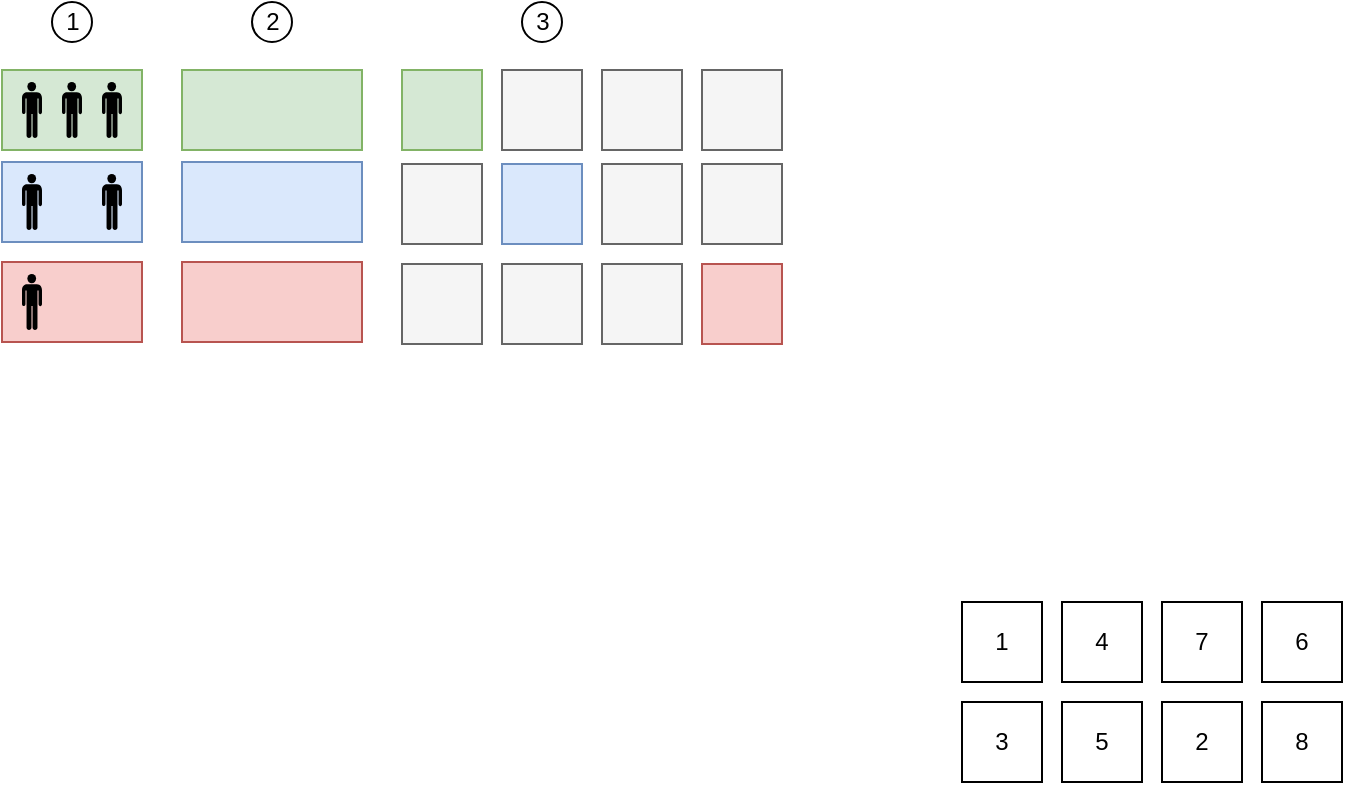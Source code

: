 <mxfile version="14.8.1" type="device"><diagram id="ZJcNbM9AGkn_FSsDlAFO" name="Page-1"><mxGraphModel dx="718" dy="1544" grid="1" gridSize="10" guides="1" tooltips="1" connect="1" arrows="1" fold="1" page="1" pageScale="1" pageWidth="827" pageHeight="1169" math="0" shadow="0"><root><mxCell id="0"/><mxCell id="1" parent="0"/><mxCell id="Y0kjvMbJjn6UDNJgAbNO-30" value="1" style="rounded=0;whiteSpace=wrap;html=1;" parent="1" vertex="1"><mxGeometry x="560" y="260" width="40" height="40" as="geometry"/></mxCell><mxCell id="Y0kjvMbJjn6UDNJgAbNO-31" value="4" style="rounded=0;whiteSpace=wrap;html=1;" parent="1" vertex="1"><mxGeometry x="610" y="260" width="40" height="40" as="geometry"/></mxCell><mxCell id="Y0kjvMbJjn6UDNJgAbNO-32" value="7" style="rounded=0;whiteSpace=wrap;html=1;" parent="1" vertex="1"><mxGeometry x="660" y="260" width="40" height="40" as="geometry"/></mxCell><mxCell id="Y0kjvMbJjn6UDNJgAbNO-33" value="6" style="rounded=0;whiteSpace=wrap;html=1;" parent="1" vertex="1"><mxGeometry x="710" y="260" width="40" height="40" as="geometry"/></mxCell><mxCell id="Y0kjvMbJjn6UDNJgAbNO-34" value="3" style="rounded=0;whiteSpace=wrap;html=1;" parent="1" vertex="1"><mxGeometry x="560" y="310" width="40" height="40" as="geometry"/></mxCell><mxCell id="Y0kjvMbJjn6UDNJgAbNO-35" value="5" style="rounded=0;whiteSpace=wrap;html=1;" parent="1" vertex="1"><mxGeometry x="610" y="310" width="40" height="40" as="geometry"/></mxCell><mxCell id="Y0kjvMbJjn6UDNJgAbNO-36" value="2" style="rounded=0;whiteSpace=wrap;html=1;" parent="1" vertex="1"><mxGeometry x="660" y="310" width="40" height="40" as="geometry"/></mxCell><mxCell id="Y0kjvMbJjn6UDNJgAbNO-37" value="8" style="rounded=0;whiteSpace=wrap;html=1;" parent="1" vertex="1"><mxGeometry x="710" y="310" width="40" height="40" as="geometry"/></mxCell><mxCell id="4bOmKd9N0s0bEEaQFhzr-14" value="" style="whiteSpace=wrap;html=1;fillColor=#d5e8d4;strokeColor=#82b366;" vertex="1" parent="1"><mxGeometry x="80" y="-6" width="70" height="40" as="geometry"/></mxCell><mxCell id="4bOmKd9N0s0bEEaQFhzr-13" value="" style="shape=mxgraph.signs.people.man_1;html=1;pointerEvents=1;fillColor=#000000;strokeColor=none;verticalLabelPosition=bottom;verticalAlign=top;align=center;" vertex="1" parent="1"><mxGeometry x="90" width="10" height="28" as="geometry"/></mxCell><mxCell id="4bOmKd9N0s0bEEaQFhzr-16" value="" style="shape=mxgraph.signs.people.man_1;html=1;pointerEvents=1;fillColor=#000000;strokeColor=none;verticalLabelPosition=bottom;verticalAlign=top;align=center;" vertex="1" parent="1"><mxGeometry x="110" width="10" height="28" as="geometry"/></mxCell><mxCell id="4bOmKd9N0s0bEEaQFhzr-17" value="" style="shape=mxgraph.signs.people.man_1;html=1;pointerEvents=1;fillColor=#000000;strokeColor=none;verticalLabelPosition=bottom;verticalAlign=top;align=center;" vertex="1" parent="1"><mxGeometry x="130" width="10" height="28" as="geometry"/></mxCell><mxCell id="4bOmKd9N0s0bEEaQFhzr-18" value="" style="whiteSpace=wrap;html=1;fillColor=#dae8fc;strokeColor=#6c8ebf;" vertex="1" parent="1"><mxGeometry x="80" y="40" width="70" height="40" as="geometry"/></mxCell><mxCell id="4bOmKd9N0s0bEEaQFhzr-19" value="" style="shape=mxgraph.signs.people.man_1;html=1;pointerEvents=1;fillColor=#000000;strokeColor=none;verticalLabelPosition=bottom;verticalAlign=top;align=center;" vertex="1" parent="1"><mxGeometry x="90" y="46" width="10" height="28" as="geometry"/></mxCell><mxCell id="4bOmKd9N0s0bEEaQFhzr-21" value="" style="shape=mxgraph.signs.people.man_1;html=1;pointerEvents=1;fillColor=#000000;strokeColor=none;verticalLabelPosition=bottom;verticalAlign=top;align=center;" vertex="1" parent="1"><mxGeometry x="130" y="46" width="10" height="28" as="geometry"/></mxCell><mxCell id="4bOmKd9N0s0bEEaQFhzr-22" value="" style="whiteSpace=wrap;html=1;fillColor=#f8cecc;strokeColor=#b85450;" vertex="1" parent="1"><mxGeometry x="80" y="90" width="70" height="40" as="geometry"/></mxCell><mxCell id="4bOmKd9N0s0bEEaQFhzr-23" value="" style="shape=mxgraph.signs.people.man_1;html=1;pointerEvents=1;fillColor=#000000;strokeColor=none;verticalLabelPosition=bottom;verticalAlign=top;align=center;" vertex="1" parent="1"><mxGeometry x="90" y="96" width="10" height="28" as="geometry"/></mxCell><mxCell id="4bOmKd9N0s0bEEaQFhzr-27" value="" style="whiteSpace=wrap;html=1;fillColor=#d5e8d4;strokeColor=#82b366;" vertex="1" parent="1"><mxGeometry x="170" y="-6" width="90" height="40" as="geometry"/></mxCell><mxCell id="4bOmKd9N0s0bEEaQFhzr-4" value="" style="shape=image;html=1;verticalAlign=top;verticalLabelPosition=bottom;labelBackgroundColor=#ffffff;imageAspect=0;aspect=fixed;image=https://cdn2.iconfinder.com/data/icons/essential-web-4/50/content-form-contract-article-paper-128.png" vertex="1" parent="1"><mxGeometry x="170" width="30" height="30" as="geometry"/></mxCell><mxCell id="4bOmKd9N0s0bEEaQFhzr-28" value="" style="shape=image;html=1;verticalAlign=top;verticalLabelPosition=bottom;labelBackgroundColor=#ffffff;imageAspect=0;aspect=fixed;image=https://cdn2.iconfinder.com/data/icons/essential-web-4/50/content-form-contract-article-paper-128.png" vertex="1" parent="1"><mxGeometry x="200" width="30" height="30" as="geometry"/></mxCell><mxCell id="4bOmKd9N0s0bEEaQFhzr-29" value="" style="shape=image;html=1;verticalAlign=top;verticalLabelPosition=bottom;labelBackgroundColor=#ffffff;imageAspect=0;aspect=fixed;image=https://cdn2.iconfinder.com/data/icons/essential-web-4/50/content-form-contract-article-paper-128.png" vertex="1" parent="1"><mxGeometry x="230" width="30" height="30" as="geometry"/></mxCell><mxCell id="4bOmKd9N0s0bEEaQFhzr-30" value="" style="whiteSpace=wrap;html=1;fillColor=#dae8fc;strokeColor=#6c8ebf;" vertex="1" parent="1"><mxGeometry x="170" y="40" width="90" height="40" as="geometry"/></mxCell><mxCell id="4bOmKd9N0s0bEEaQFhzr-31" value="" style="shape=image;html=1;verticalAlign=top;verticalLabelPosition=bottom;labelBackgroundColor=#ffffff;imageAspect=0;aspect=fixed;image=https://cdn2.iconfinder.com/data/icons/essential-web-4/50/content-form-contract-article-paper-128.png" vertex="1" parent="1"><mxGeometry x="170" y="46" width="30" height="30" as="geometry"/></mxCell><mxCell id="4bOmKd9N0s0bEEaQFhzr-32" value="" style="shape=image;html=1;verticalAlign=top;verticalLabelPosition=bottom;labelBackgroundColor=#ffffff;imageAspect=0;aspect=fixed;image=https://cdn2.iconfinder.com/data/icons/essential-web-4/50/content-form-contract-article-paper-128.png" vertex="1" parent="1"><mxGeometry x="200" y="46" width="30" height="30" as="geometry"/></mxCell><mxCell id="4bOmKd9N0s0bEEaQFhzr-33" value="" style="shape=image;html=1;verticalAlign=top;verticalLabelPosition=bottom;labelBackgroundColor=#ffffff;imageAspect=0;aspect=fixed;image=https://cdn2.iconfinder.com/data/icons/essential-web-4/50/content-form-contract-article-paper-128.png" vertex="1" parent="1"><mxGeometry x="230" y="46" width="30" height="30" as="geometry"/></mxCell><mxCell id="4bOmKd9N0s0bEEaQFhzr-34" value="" style="whiteSpace=wrap;html=1;fillColor=#f8cecc;strokeColor=#b85450;" vertex="1" parent="1"><mxGeometry x="170" y="90" width="90" height="40" as="geometry"/></mxCell><mxCell id="4bOmKd9N0s0bEEaQFhzr-35" value="" style="shape=image;html=1;verticalAlign=top;verticalLabelPosition=bottom;labelBackgroundColor=#ffffff;imageAspect=0;aspect=fixed;image=https://cdn2.iconfinder.com/data/icons/essential-web-4/50/content-form-contract-article-paper-128.png" vertex="1" parent="1"><mxGeometry x="170" y="96" width="30" height="30" as="geometry"/></mxCell><mxCell id="4bOmKd9N0s0bEEaQFhzr-36" value="" style="shape=image;html=1;verticalAlign=top;verticalLabelPosition=bottom;labelBackgroundColor=#ffffff;imageAspect=0;aspect=fixed;image=https://cdn2.iconfinder.com/data/icons/essential-web-4/50/content-form-contract-article-paper-128.png" vertex="1" parent="1"><mxGeometry x="200" y="96" width="30" height="30" as="geometry"/></mxCell><mxCell id="4bOmKd9N0s0bEEaQFhzr-37" value="" style="shape=image;html=1;verticalAlign=top;verticalLabelPosition=bottom;labelBackgroundColor=#ffffff;imageAspect=0;aspect=fixed;image=https://cdn2.iconfinder.com/data/icons/essential-web-4/50/content-form-contract-article-paper-128.png" vertex="1" parent="1"><mxGeometry x="230" y="96" width="30" height="30" as="geometry"/></mxCell><mxCell id="4bOmKd9N0s0bEEaQFhzr-39" value="1" style="text;html=1;align=center;verticalAlign=middle;resizable=0;points=[];autosize=1;strokeColor=#000000;perimeterSpacing=0;rounded=1;arcSize=50;" vertex="1" parent="1"><mxGeometry x="105" y="-40" width="20" height="20" as="geometry"/></mxCell><mxCell id="4bOmKd9N0s0bEEaQFhzr-40" value="2" style="text;html=1;align=center;verticalAlign=middle;resizable=0;points=[];autosize=1;strokeColor=#000000;perimeterSpacing=0;rounded=1;arcSize=50;" vertex="1" parent="1"><mxGeometry x="205" y="-40" width="20" height="20" as="geometry"/></mxCell><mxCell id="4bOmKd9N0s0bEEaQFhzr-41" value="" style="whiteSpace=wrap;html=1;rounded=0;strokeColor=#82b366;fillColor=#d5e8d4;" vertex="1" parent="1"><mxGeometry x="280" y="-6" width="40" height="40" as="geometry"/></mxCell><mxCell id="4bOmKd9N0s0bEEaQFhzr-42" value="" style="whiteSpace=wrap;html=1;rounded=0;strokeColor=#666666;fillColor=#f5f5f5;fontColor=#333333;" vertex="1" parent="1"><mxGeometry x="280" y="41" width="40" height="40" as="geometry"/></mxCell><mxCell id="4bOmKd9N0s0bEEaQFhzr-43" value="" style="whiteSpace=wrap;html=1;rounded=0;strokeColor=#666666;fillColor=#f5f5f5;fontColor=#333333;" vertex="1" parent="1"><mxGeometry x="280" y="91" width="40" height="40" as="geometry"/></mxCell><mxCell id="4bOmKd9N0s0bEEaQFhzr-45" value="" style="whiteSpace=wrap;html=1;rounded=0;strokeColor=#666666;fillColor=#f5f5f5;fontColor=#333333;" vertex="1" parent="1"><mxGeometry x="330" y="-6" width="40" height="40" as="geometry"/></mxCell><mxCell id="4bOmKd9N0s0bEEaQFhzr-46" value="" style="whiteSpace=wrap;html=1;rounded=0;strokeColor=#6c8ebf;fillColor=#dae8fc;" vertex="1" parent="1"><mxGeometry x="330" y="41" width="40" height="40" as="geometry"/></mxCell><mxCell id="4bOmKd9N0s0bEEaQFhzr-47" value="" style="whiteSpace=wrap;html=1;rounded=0;strokeColor=#666666;fillColor=#f5f5f5;fontColor=#333333;" vertex="1" parent="1"><mxGeometry x="330" y="91" width="40" height="40" as="geometry"/></mxCell><mxCell id="4bOmKd9N0s0bEEaQFhzr-49" value="" style="whiteSpace=wrap;html=1;rounded=0;strokeColor=#666666;fillColor=#f5f5f5;fontColor=#333333;" vertex="1" parent="1"><mxGeometry x="380" y="-6" width="40" height="40" as="geometry"/></mxCell><mxCell id="4bOmKd9N0s0bEEaQFhzr-50" value="" style="whiteSpace=wrap;html=1;rounded=0;strokeColor=#666666;fillColor=#f5f5f5;fontColor=#333333;" vertex="1" parent="1"><mxGeometry x="380" y="41" width="40" height="40" as="geometry"/></mxCell><mxCell id="4bOmKd9N0s0bEEaQFhzr-51" value="" style="whiteSpace=wrap;html=1;rounded=0;strokeColor=#666666;fillColor=#f5f5f5;fontColor=#333333;" vertex="1" parent="1"><mxGeometry x="380" y="91" width="40" height="40" as="geometry"/></mxCell><mxCell id="4bOmKd9N0s0bEEaQFhzr-52" value="" style="whiteSpace=wrap;html=1;rounded=0;strokeColor=#666666;fillColor=#f5f5f5;fontColor=#333333;" vertex="1" parent="1"><mxGeometry x="430" y="-6" width="40" height="40" as="geometry"/></mxCell><mxCell id="4bOmKd9N0s0bEEaQFhzr-53" value="" style="whiteSpace=wrap;html=1;rounded=0;strokeColor=#666666;fillColor=#f5f5f5;fontColor=#333333;" vertex="1" parent="1"><mxGeometry x="430" y="41" width="40" height="40" as="geometry"/></mxCell><mxCell id="4bOmKd9N0s0bEEaQFhzr-54" value="" style="whiteSpace=wrap;html=1;rounded=0;strokeColor=#b85450;fillColor=#f8cecc;" vertex="1" parent="1"><mxGeometry x="430" y="91" width="40" height="40" as="geometry"/></mxCell><mxCell id="4bOmKd9N0s0bEEaQFhzr-56" value="3" style="text;html=1;align=center;verticalAlign=middle;resizable=0;points=[];autosize=1;strokeColor=#000000;perimeterSpacing=0;rounded=1;arcSize=50;" vertex="1" parent="1"><mxGeometry x="340" y="-40" width="20" height="20" as="geometry"/></mxCell></root></mxGraphModel></diagram></mxfile>